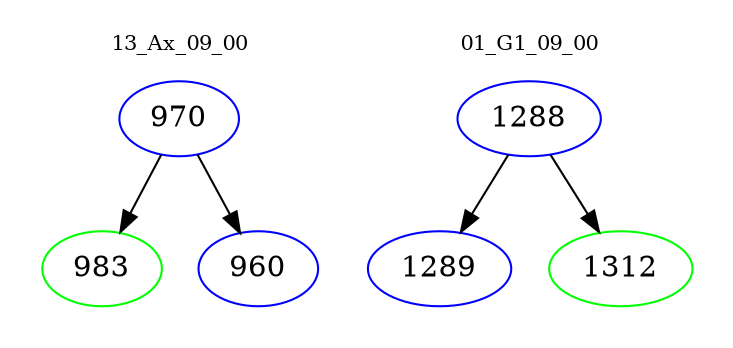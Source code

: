 digraph{
subgraph cluster_0 {
color = white
label = "13_Ax_09_00";
fontsize=10;
T0_970 [label="970", color="blue"]
T0_970 -> T0_983 [color="black"]
T0_983 [label="983", color="green"]
T0_970 -> T0_960 [color="black"]
T0_960 [label="960", color="blue"]
}
subgraph cluster_1 {
color = white
label = "01_G1_09_00";
fontsize=10;
T1_1288 [label="1288", color="blue"]
T1_1288 -> T1_1289 [color="black"]
T1_1289 [label="1289", color="blue"]
T1_1288 -> T1_1312 [color="black"]
T1_1312 [label="1312", color="green"]
}
}
